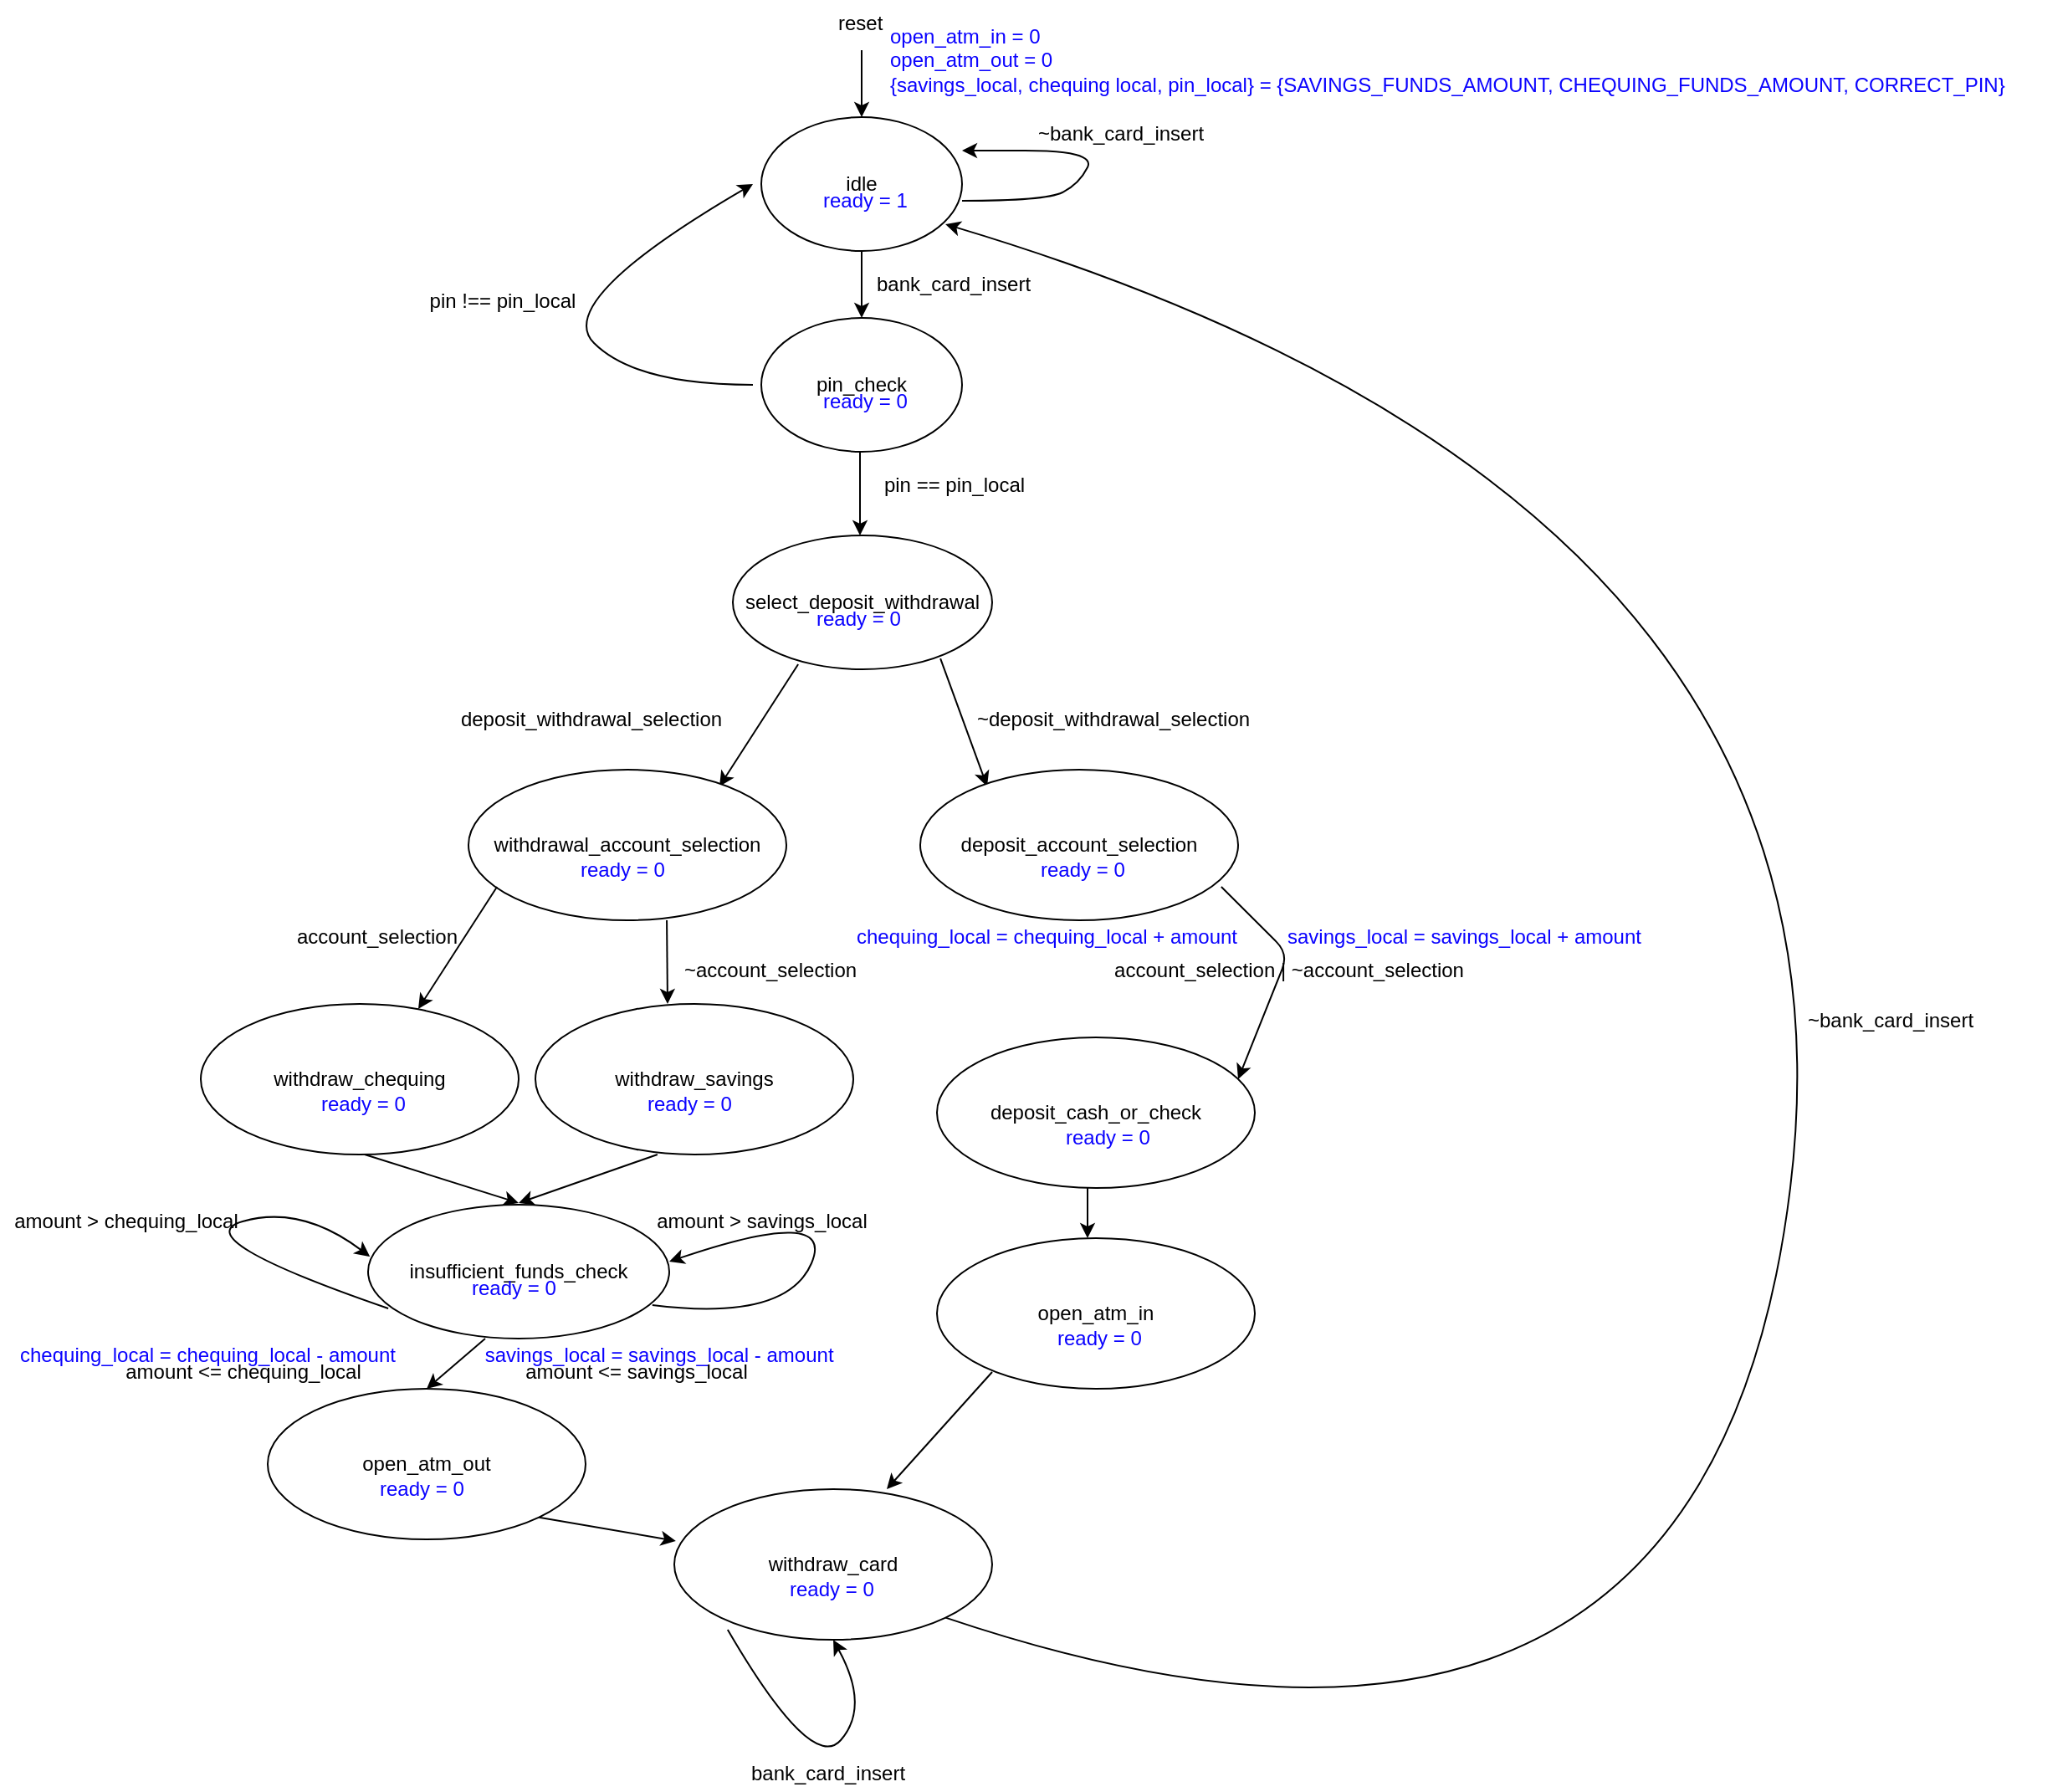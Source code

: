 <mxfile version="15.3.5" type="device"><diagram id="RC2oNV8SZbhA_FcIt6jW" name="Page-1"><mxGraphModel dx="2912" dy="1132" grid="1" gridSize="10" guides="1" tooltips="1" connect="1" arrows="1" fold="1" page="1" pageScale="1" pageWidth="850" pageHeight="1100" math="0" shadow="0"><root><mxCell id="0"/><mxCell id="1" parent="0"/><mxCell id="dQga9RiowagZCFPkLxWq-2" value="idle" style="ellipse;whiteSpace=wrap;html=1;" parent="1" vertex="1"><mxGeometry x="365" y="230" width="120" height="80" as="geometry"/></mxCell><mxCell id="dQga9RiowagZCFPkLxWq-3" value="" style="endArrow=classic;html=1;" parent="1" edge="1"><mxGeometry width="50" height="50" relative="1" as="geometry"><mxPoint x="425" y="190" as="sourcePoint"/><mxPoint x="425" y="230" as="targetPoint"/></mxGeometry></mxCell><mxCell id="dQga9RiowagZCFPkLxWq-4" value="reset&#10;" style="text;strokeColor=none;fillColor=none;align=left;verticalAlign=top;spacingLeft=4;spacingRight=4;overflow=hidden;rotatable=0;points=[[0,0.5],[1,0.5]];portConstraint=eastwest;" parent="1" vertex="1"><mxGeometry x="405" y="160" width="40" height="26" as="geometry"/></mxCell><mxCell id="dQga9RiowagZCFPkLxWq-5" value="" style="curved=1;endArrow=classic;html=1;" parent="1" edge="1"><mxGeometry width="50" height="50" relative="1" as="geometry"><mxPoint x="485" y="280" as="sourcePoint"/><mxPoint x="485" y="250" as="targetPoint"/><Array as="points"><mxPoint x="535" y="280"/><mxPoint x="555" y="270"/><mxPoint x="565" y="250"/><mxPoint x="480" y="250"/><mxPoint x="530" y="250"/></Array></mxGeometry></mxCell><mxCell id="dQga9RiowagZCFPkLxWq-6" value="~bank_card_insert" style="text;html=1;strokeColor=none;fillColor=none;align=center;verticalAlign=middle;whiteSpace=wrap;rounded=0;" parent="1" vertex="1"><mxGeometry x="560" y="230" width="40" height="20" as="geometry"/></mxCell><mxCell id="dQga9RiowagZCFPkLxWq-7" value="pin_check" style="ellipse;whiteSpace=wrap;html=1;" parent="1" vertex="1"><mxGeometry x="365" y="350" width="120" height="80" as="geometry"/></mxCell><mxCell id="dQga9RiowagZCFPkLxWq-8" value="" style="endArrow=classic;html=1;exitX=0.5;exitY=1;exitDx=0;exitDy=0;" parent="1" source="dQga9RiowagZCFPkLxWq-2" edge="1"><mxGeometry width="50" height="50" relative="1" as="geometry"><mxPoint x="375" y="400" as="sourcePoint"/><mxPoint x="425" y="350" as="targetPoint"/></mxGeometry></mxCell><mxCell id="dQga9RiowagZCFPkLxWq-9" value="bank_card_insert" style="text;html=1;strokeColor=none;fillColor=none;align=center;verticalAlign=middle;whiteSpace=wrap;rounded=0;" parent="1" vertex="1"><mxGeometry x="460" y="320" width="40" height="20" as="geometry"/></mxCell><mxCell id="dQga9RiowagZCFPkLxWq-10" value="" style="curved=1;endArrow=classic;html=1;" parent="1" edge="1"><mxGeometry width="50" height="50" relative="1" as="geometry"><mxPoint x="360" y="390" as="sourcePoint"/><mxPoint x="360" y="270" as="targetPoint"/><Array as="points"><mxPoint x="290" y="390"/><mxPoint x="240" y="340"/></Array></mxGeometry></mxCell><mxCell id="dQga9RiowagZCFPkLxWq-11" value="pin == pin_local" style="text;html=1;align=center;verticalAlign=middle;resizable=0;points=[];autosize=1;strokeColor=none;" parent="1" vertex="1"><mxGeometry x="430" y="440" width="100" height="20" as="geometry"/></mxCell><mxCell id="dQga9RiowagZCFPkLxWq-12" value="pin !== pin_local" style="text;html=1;align=center;verticalAlign=middle;resizable=0;points=[];autosize=1;strokeColor=none;" parent="1" vertex="1"><mxGeometry x="160" y="330" width="100" height="20" as="geometry"/></mxCell><mxCell id="dQga9RiowagZCFPkLxWq-13" value="select_deposit_withdrawal&lt;br&gt;" style="ellipse;whiteSpace=wrap;html=1;" parent="1" vertex="1"><mxGeometry x="348" y="480" width="155" height="80" as="geometry"/></mxCell><mxCell id="dQga9RiowagZCFPkLxWq-14" value="" style="endArrow=classic;html=1;exitX=0.5;exitY=1;exitDx=0;exitDy=0;" parent="1" edge="1"><mxGeometry width="50" height="50" relative="1" as="geometry"><mxPoint x="424" y="430" as="sourcePoint"/><mxPoint x="424" y="480" as="targetPoint"/></mxGeometry></mxCell><mxCell id="dQga9RiowagZCFPkLxWq-15" value="~deposit_withdrawal_selection" style="text;html=1;align=center;verticalAlign=middle;resizable=0;points=[];autosize=1;strokeColor=none;" parent="1" vertex="1"><mxGeometry x="485" y="580" width="180" height="20" as="geometry"/></mxCell><mxCell id="dQga9RiowagZCFPkLxWq-16" value="deposit_withdrawal_selection" style="text;html=1;align=center;verticalAlign=middle;resizable=0;points=[];autosize=1;strokeColor=none;" parent="1" vertex="1"><mxGeometry x="178" y="580" width="170" height="20" as="geometry"/></mxCell><mxCell id="dQga9RiowagZCFPkLxWq-19" value="" style="endArrow=classic;html=1;exitX=0.252;exitY=0.963;exitDx=0;exitDy=0;exitPerimeter=0;" parent="1" source="dQga9RiowagZCFPkLxWq-13" edge="1"><mxGeometry width="50" height="50" relative="1" as="geometry"><mxPoint x="290" y="680" as="sourcePoint"/><mxPoint x="340" y="630" as="targetPoint"/></mxGeometry></mxCell><mxCell id="dQga9RiowagZCFPkLxWq-20" value="" style="endArrow=classic;html=1;exitX=0.252;exitY=0.963;exitDx=0;exitDy=0;exitPerimeter=0;" parent="1" edge="1"><mxGeometry width="50" height="50" relative="1" as="geometry"><mxPoint x="472.06" y="553.52" as="sourcePoint"/><mxPoint x="500" y="630" as="targetPoint"/></mxGeometry></mxCell><mxCell id="dQga9RiowagZCFPkLxWq-21" value="withdrawal_account_selection" style="ellipse;whiteSpace=wrap;html=1;" parent="1" vertex="1"><mxGeometry x="190" y="620" width="190" height="90" as="geometry"/></mxCell><mxCell id="dQga9RiowagZCFPkLxWq-22" value="deposit_account_selection" style="ellipse;whiteSpace=wrap;html=1;" parent="1" vertex="1"><mxGeometry x="460" y="620" width="190" height="90" as="geometry"/></mxCell><mxCell id="dQga9RiowagZCFPkLxWq-23" value="account_selection" style="text;html=1;align=center;verticalAlign=middle;resizable=0;points=[];autosize=1;strokeColor=none;" parent="1" vertex="1"><mxGeometry x="80" y="710" width="110" height="20" as="geometry"/></mxCell><mxCell id="dQga9RiowagZCFPkLxWq-24" value="~account_selection" style="text;html=1;align=center;verticalAlign=middle;resizable=0;points=[];autosize=1;strokeColor=none;" parent="1" vertex="1"><mxGeometry x="310" y="730" width="120" height="20" as="geometry"/></mxCell><mxCell id="dQga9RiowagZCFPkLxWq-26" value="account_selection | ~account_selection" style="text;html=1;align=center;verticalAlign=middle;resizable=0;points=[];autosize=1;strokeColor=none;" parent="1" vertex="1"><mxGeometry x="570" y="730" width="220" height="20" as="geometry"/></mxCell><mxCell id="dQga9RiowagZCFPkLxWq-27" value="" style="endArrow=classic;html=1;exitX=0.252;exitY=0.963;exitDx=0;exitDy=0;exitPerimeter=0;" parent="1" edge="1"><mxGeometry width="50" height="50" relative="1" as="geometry"><mxPoint x="207.06" y="690" as="sourcePoint"/><mxPoint x="160" y="762.96" as="targetPoint"/></mxGeometry></mxCell><mxCell id="dQga9RiowagZCFPkLxWq-29" value="" style="endArrow=classic;html=1;exitX=0.252;exitY=0.963;exitDx=0;exitDy=0;exitPerimeter=0;" parent="1" edge="1"><mxGeometry width="50" height="50" relative="1" as="geometry"><mxPoint x="308.53" y="710" as="sourcePoint"/><mxPoint x="309" y="760" as="targetPoint"/></mxGeometry></mxCell><mxCell id="dQga9RiowagZCFPkLxWq-30" value="" style="endArrow=classic;html=1;exitX=0.947;exitY=0.778;exitDx=0;exitDy=0;exitPerimeter=0;" parent="1" edge="1" source="dQga9RiowagZCFPkLxWq-22"><mxGeometry width="50" height="50" relative="1" as="geometry"><mxPoint x="650" y="735" as="sourcePoint"/><mxPoint x="650" y="805" as="targetPoint"/><Array as="points"><mxPoint x="680" y="730"/></Array></mxGeometry></mxCell><mxCell id="dQga9RiowagZCFPkLxWq-31" value="deposit_cash_or_check" style="ellipse;whiteSpace=wrap;html=1;" parent="1" vertex="1"><mxGeometry x="470" y="780" width="190" height="90" as="geometry"/></mxCell><mxCell id="dQga9RiowagZCFPkLxWq-32" value="" style="endArrow=classic;html=1;" parent="1" edge="1"><mxGeometry width="50" height="50" relative="1" as="geometry"><mxPoint x="560" y="870" as="sourcePoint"/><mxPoint x="560" y="900" as="targetPoint"/></mxGeometry></mxCell><mxCell id="dQga9RiowagZCFPkLxWq-33" value="open_atm_in" style="ellipse;whiteSpace=wrap;html=1;" parent="1" vertex="1"><mxGeometry x="470" y="900" width="190" height="90" as="geometry"/></mxCell><mxCell id="dQga9RiowagZCFPkLxWq-34" value="" style="endArrow=classic;html=1;" parent="1" edge="1"><mxGeometry width="50" height="50" relative="1" as="geometry"><mxPoint x="503" y="980" as="sourcePoint"/><mxPoint x="440" y="1050" as="targetPoint"/></mxGeometry></mxCell><mxCell id="dQga9RiowagZCFPkLxWq-35" value="withdraw_card" style="ellipse;whiteSpace=wrap;html=1;" parent="1" vertex="1"><mxGeometry x="313" y="1050" width="190" height="90" as="geometry"/></mxCell><mxCell id="dQga9RiowagZCFPkLxWq-36" value="withdraw_savings" style="ellipse;whiteSpace=wrap;html=1;" parent="1" vertex="1"><mxGeometry x="230" y="760" width="190" height="90" as="geometry"/></mxCell><mxCell id="dQga9RiowagZCFPkLxWq-37" value="withdraw_chequing" style="ellipse;whiteSpace=wrap;html=1;" parent="1" vertex="1"><mxGeometry x="30" y="760" width="190" height="90" as="geometry"/></mxCell><mxCell id="dQga9RiowagZCFPkLxWq-38" value="insufficient_funds_check" style="ellipse;whiteSpace=wrap;html=1;" parent="1" vertex="1"><mxGeometry x="130" y="880" width="180" height="80" as="geometry"/></mxCell><mxCell id="dQga9RiowagZCFPkLxWq-39" value="" style="endArrow=classic;html=1;" parent="1" edge="1"><mxGeometry width="50" height="50" relative="1" as="geometry"><mxPoint x="128" y="850" as="sourcePoint"/><mxPoint x="220" y="879" as="targetPoint"/></mxGeometry></mxCell><mxCell id="dQga9RiowagZCFPkLxWq-41" value="" style="endArrow=classic;html=1;" parent="1" edge="1"><mxGeometry width="50" height="50" relative="1" as="geometry"><mxPoint x="302.94" y="850" as="sourcePoint"/><mxPoint x="220" y="879" as="targetPoint"/></mxGeometry></mxCell><mxCell id="dQga9RiowagZCFPkLxWq-42" value="open_atm_out" style="ellipse;whiteSpace=wrap;html=1;" parent="1" vertex="1"><mxGeometry x="70" y="990" width="190" height="90" as="geometry"/></mxCell><mxCell id="dQga9RiowagZCFPkLxWq-43" value="" style="endArrow=classic;html=1;entryX=0.5;entryY=0;entryDx=0;entryDy=0;" parent="1" target="dQga9RiowagZCFPkLxWq-42" edge="1"><mxGeometry width="50" height="50" relative="1" as="geometry"><mxPoint x="200" y="960" as="sourcePoint"/><mxPoint x="250" y="910" as="targetPoint"/></mxGeometry></mxCell><mxCell id="dQga9RiowagZCFPkLxWq-44" value="" style="endArrow=classic;html=1;exitX=1;exitY=1;exitDx=0;exitDy=0;entryX=0.005;entryY=0.344;entryDx=0;entryDy=0;entryPerimeter=0;" parent="1" source="dQga9RiowagZCFPkLxWq-42" target="dQga9RiowagZCFPkLxWq-35" edge="1"><mxGeometry width="50" height="50" relative="1" as="geometry"><mxPoint x="290" y="1130" as="sourcePoint"/><mxPoint x="320" y="1080" as="targetPoint"/></mxGeometry></mxCell><mxCell id="dQga9RiowagZCFPkLxWq-45" value="" style="curved=1;endArrow=classic;html=1;exitX=1;exitY=1;exitDx=0;exitDy=0;entryX=0.917;entryY=0.8;entryDx=0;entryDy=0;entryPerimeter=0;" parent="1" source="dQga9RiowagZCFPkLxWq-35" target="dQga9RiowagZCFPkLxWq-2" edge="1"><mxGeometry width="50" height="50" relative="1" as="geometry"><mxPoint x="580" y="1170" as="sourcePoint"/><mxPoint x="630" y="1120" as="targetPoint"/><Array as="points"><mxPoint x="930" y="1280"/><mxPoint x="1030" y="460"/></Array></mxGeometry></mxCell><mxCell id="dQga9RiowagZCFPkLxWq-46" value="~bank_card_insert" style="text;html=1;strokeColor=none;fillColor=none;align=center;verticalAlign=middle;whiteSpace=wrap;rounded=0;" parent="1" vertex="1"><mxGeometry x="1020" y="760" width="40" height="20" as="geometry"/></mxCell><mxCell id="dQga9RiowagZCFPkLxWq-47" value="" style="curved=1;endArrow=classic;html=1;entryX=0.5;entryY=1;entryDx=0;entryDy=0;exitX=0.168;exitY=0.933;exitDx=0;exitDy=0;exitPerimeter=0;" parent="1" source="dQga9RiowagZCFPkLxWq-35" target="dQga9RiowagZCFPkLxWq-35" edge="1"><mxGeometry width="50" height="50" relative="1" as="geometry"><mxPoint x="345" y="1220" as="sourcePoint"/><mxPoint x="395" y="1170" as="targetPoint"/><Array as="points"><mxPoint x="395" y="1220"/><mxPoint x="430" y="1180"/></Array></mxGeometry></mxCell><mxCell id="dQga9RiowagZCFPkLxWq-48" value="bank_card_insert" style="text;html=1;strokeColor=none;fillColor=none;align=center;verticalAlign=middle;whiteSpace=wrap;rounded=0;" parent="1" vertex="1"><mxGeometry x="385" y="1210" width="40" height="20" as="geometry"/></mxCell><mxCell id="N_9fp6aL6GSFfZUvv90X-2" value="&lt;font color=&quot;#0b03ff&quot;&gt;open_atm_in = 0&lt;br&gt;open_atm_out = 0&lt;br&gt;&lt;/font&gt;&lt;div&gt;&lt;span&gt;&lt;font color=&quot;#0b03ff&quot;&gt;{savings_local, chequing local, pin_local} = {SAVINGS_FUNDS_AMOUNT, CHEQUING_FUNDS_AMOUNT, CORRECT_PIN}&lt;/font&gt;&lt;/span&gt;&lt;/div&gt;" style="text;html=1;strokeColor=none;fillColor=none;align=left;verticalAlign=middle;whiteSpace=wrap;rounded=0;hachureGap=4;pointerEvents=0;" vertex="1" parent="1"><mxGeometry x="440" y="186" width="705" height="20" as="geometry"/></mxCell><mxCell id="N_9fp6aL6GSFfZUvv90X-3" value="&lt;font color=&quot;#0b03ff&quot;&gt;chequing_local = chequing_local + amount&amp;nbsp; &amp;nbsp; &amp;nbsp; &amp;nbsp; &amp;nbsp;savings_local = savings_local + amount&lt;br&gt;&lt;/font&gt;" style="text;html=1;strokeColor=none;fillColor=none;align=left;verticalAlign=middle;whiteSpace=wrap;rounded=0;hachureGap=4;pointerEvents=0;" vertex="1" parent="1"><mxGeometry x="420" y="710" width="705" height="20" as="geometry"/></mxCell><mxCell id="N_9fp6aL6GSFfZUvv90X-4" value="&lt;font color=&quot;#0b03ff&quot;&gt;chequing_local = chequing_local - amount&amp;nbsp; &amp;nbsp; &amp;nbsp; &amp;nbsp; &amp;nbsp; &amp;nbsp; &amp;nbsp; &amp;nbsp; savings_local = savings_local - amount&lt;br&gt;&lt;/font&gt;" style="text;html=1;strokeColor=none;fillColor=none;align=left;verticalAlign=middle;whiteSpace=wrap;rounded=0;hachureGap=4;pointerEvents=0;" vertex="1" parent="1"><mxGeometry x="-80" y="960" width="705" height="20" as="geometry"/></mxCell><mxCell id="N_9fp6aL6GSFfZUvv90X-5" value="&lt;font color=&quot;#0b03ff&quot;&gt;ready = 1&lt;br&gt;&lt;/font&gt;" style="text;html=1;strokeColor=none;fillColor=none;align=left;verticalAlign=middle;whiteSpace=wrap;rounded=0;hachureGap=4;pointerEvents=0;" vertex="1" parent="1"><mxGeometry x="400" y="270" width="60" height="20" as="geometry"/></mxCell><mxCell id="N_9fp6aL6GSFfZUvv90X-6" value="&lt;font color=&quot;#0b03ff&quot;&gt;ready = 0&lt;br&gt;&lt;/font&gt;" style="text;html=1;strokeColor=none;fillColor=none;align=left;verticalAlign=middle;whiteSpace=wrap;rounded=0;hachureGap=4;pointerEvents=0;" vertex="1" parent="1"><mxGeometry x="400" y="390" width="60" height="20" as="geometry"/></mxCell><mxCell id="N_9fp6aL6GSFfZUvv90X-8" value="&lt;font color=&quot;#0b03ff&quot;&gt;ready = 0&lt;br&gt;&lt;/font&gt;" style="text;html=1;strokeColor=none;fillColor=none;align=left;verticalAlign=middle;whiteSpace=wrap;rounded=0;hachureGap=4;pointerEvents=0;" vertex="1" parent="1"><mxGeometry x="395.5" y="520" width="60" height="20" as="geometry"/></mxCell><mxCell id="N_9fp6aL6GSFfZUvv90X-9" value="&lt;font color=&quot;#0b03ff&quot;&gt;ready = 0&lt;br&gt;&lt;/font&gt;" style="text;html=1;strokeColor=none;fillColor=none;align=left;verticalAlign=middle;whiteSpace=wrap;rounded=0;hachureGap=4;pointerEvents=0;" vertex="1" parent="1"><mxGeometry x="530" y="670" width="60" height="20" as="geometry"/></mxCell><mxCell id="N_9fp6aL6GSFfZUvv90X-10" value="&lt;font color=&quot;#0b03ff&quot;&gt;ready = 0&lt;br&gt;&lt;/font&gt;" style="text;html=1;strokeColor=none;fillColor=none;align=left;verticalAlign=middle;whiteSpace=wrap;rounded=0;hachureGap=4;pointerEvents=0;" vertex="1" parent="1"><mxGeometry x="545" y="830" width="60" height="20" as="geometry"/></mxCell><mxCell id="N_9fp6aL6GSFfZUvv90X-11" value="&lt;font color=&quot;#0b03ff&quot;&gt;ready = 0&lt;br&gt;&lt;/font&gt;" style="text;html=1;strokeColor=none;fillColor=none;align=left;verticalAlign=middle;whiteSpace=wrap;rounded=0;hachureGap=4;pointerEvents=0;" vertex="1" parent="1"><mxGeometry x="540" y="950" width="60" height="20" as="geometry"/></mxCell><mxCell id="N_9fp6aL6GSFfZUvv90X-12" value="&lt;font color=&quot;#0b03ff&quot;&gt;ready = 0&lt;br&gt;&lt;/font&gt;" style="text;html=1;strokeColor=none;fillColor=none;align=left;verticalAlign=middle;whiteSpace=wrap;rounded=0;hachureGap=4;pointerEvents=0;" vertex="1" parent="1"><mxGeometry x="380" y="1100" width="60" height="20" as="geometry"/></mxCell><mxCell id="N_9fp6aL6GSFfZUvv90X-13" value="&lt;font color=&quot;#0b03ff&quot;&gt;ready = 0&lt;br&gt;&lt;/font&gt;" style="text;html=1;strokeColor=none;fillColor=none;align=left;verticalAlign=middle;whiteSpace=wrap;rounded=0;hachureGap=4;pointerEvents=0;" vertex="1" parent="1"><mxGeometry x="135" y="1040" width="60" height="20" as="geometry"/></mxCell><mxCell id="N_9fp6aL6GSFfZUvv90X-14" value="&lt;font color=&quot;#0b03ff&quot;&gt;ready = 0&lt;br&gt;&lt;/font&gt;" style="text;html=1;strokeColor=none;fillColor=none;align=left;verticalAlign=middle;whiteSpace=wrap;rounded=0;hachureGap=4;pointerEvents=0;" vertex="1" parent="1"><mxGeometry x="190" y="920" width="60" height="20" as="geometry"/></mxCell><mxCell id="N_9fp6aL6GSFfZUvv90X-15" value="&lt;font color=&quot;#0b03ff&quot;&gt;ready = 0&lt;br&gt;&lt;/font&gt;" style="text;html=1;strokeColor=none;fillColor=none;align=left;verticalAlign=middle;whiteSpace=wrap;rounded=0;hachureGap=4;pointerEvents=0;" vertex="1" parent="1"><mxGeometry x="295" y="810" width="60" height="20" as="geometry"/></mxCell><mxCell id="N_9fp6aL6GSFfZUvv90X-16" value="&lt;font color=&quot;#0b03ff&quot;&gt;ready = 0&lt;br&gt;&lt;/font&gt;" style="text;html=1;strokeColor=none;fillColor=none;align=left;verticalAlign=middle;whiteSpace=wrap;rounded=0;hachureGap=4;pointerEvents=0;" vertex="1" parent="1"><mxGeometry x="100" y="810" width="60" height="20" as="geometry"/></mxCell><mxCell id="N_9fp6aL6GSFfZUvv90X-17" value="&lt;font color=&quot;#0b03ff&quot;&gt;ready = 0&lt;br&gt;&lt;/font&gt;" style="text;html=1;strokeColor=none;fillColor=none;align=left;verticalAlign=middle;whiteSpace=wrap;rounded=0;hachureGap=4;pointerEvents=0;" vertex="1" parent="1"><mxGeometry x="255" y="670" width="60" height="20" as="geometry"/></mxCell><mxCell id="N_9fp6aL6GSFfZUvv90X-19" value="" style="curved=1;endArrow=classic;html=1;entryX=0.006;entryY=0.388;entryDx=0;entryDy=0;entryPerimeter=0;exitX=0.067;exitY=0.775;exitDx=0;exitDy=0;exitPerimeter=0;" edge="1" parent="1" source="dQga9RiowagZCFPkLxWq-38" target="dQga9RiowagZCFPkLxWq-38"><mxGeometry width="50" height="50" relative="1" as="geometry"><mxPoint x="70" y="930" as="sourcePoint"/><mxPoint x="83.08" y="886.03" as="targetPoint"/><Array as="points"><mxPoint x="20" y="900"/><mxPoint x="90" y="880"/></Array></mxGeometry></mxCell><mxCell id="N_9fp6aL6GSFfZUvv90X-20" value="amount &amp;gt; chequing_local" style="text;html=1;align=center;verticalAlign=middle;resizable=0;points=[];autosize=1;strokeColor=none;" vertex="1" parent="1"><mxGeometry x="-90" y="880" width="150" height="20" as="geometry"/></mxCell><mxCell id="N_9fp6aL6GSFfZUvv90X-21" value="amount &amp;gt; savings_local" style="text;html=1;align=center;verticalAlign=middle;resizable=0;points=[];autosize=1;strokeColor=none;" vertex="1" parent="1"><mxGeometry x="295" y="880" width="140" height="20" as="geometry"/></mxCell><mxCell id="N_9fp6aL6GSFfZUvv90X-22" value="" style="curved=1;endArrow=classic;html=1;entryX=1;entryY=0.425;entryDx=0;entryDy=0;exitX=0.168;exitY=0.933;exitDx=0;exitDy=0;exitPerimeter=0;entryPerimeter=0;" edge="1" parent="1" target="dQga9RiowagZCFPkLxWq-38"><mxGeometry width="50" height="50" relative="1" as="geometry"><mxPoint x="299.92" y="940.0" as="sourcePoint"/><mxPoint x="363" y="946.03" as="targetPoint"/><Array as="points"><mxPoint x="380" y="950"/><mxPoint x="410" y="880"/></Array></mxGeometry></mxCell><mxCell id="N_9fp6aL6GSFfZUvv90X-24" value="amount &amp;lt;= chequing_local" style="text;html=1;align=center;verticalAlign=middle;resizable=0;points=[];autosize=1;strokeColor=none;" vertex="1" parent="1"><mxGeometry x="-25" y="970" width="160" height="20" as="geometry"/></mxCell><mxCell id="N_9fp6aL6GSFfZUvv90X-25" value="amount &amp;lt;= savings_local" style="text;html=1;align=center;verticalAlign=middle;resizable=0;points=[];autosize=1;strokeColor=none;" vertex="1" parent="1"><mxGeometry x="215" y="970" width="150" height="20" as="geometry"/></mxCell></root></mxGraphModel></diagram></mxfile>